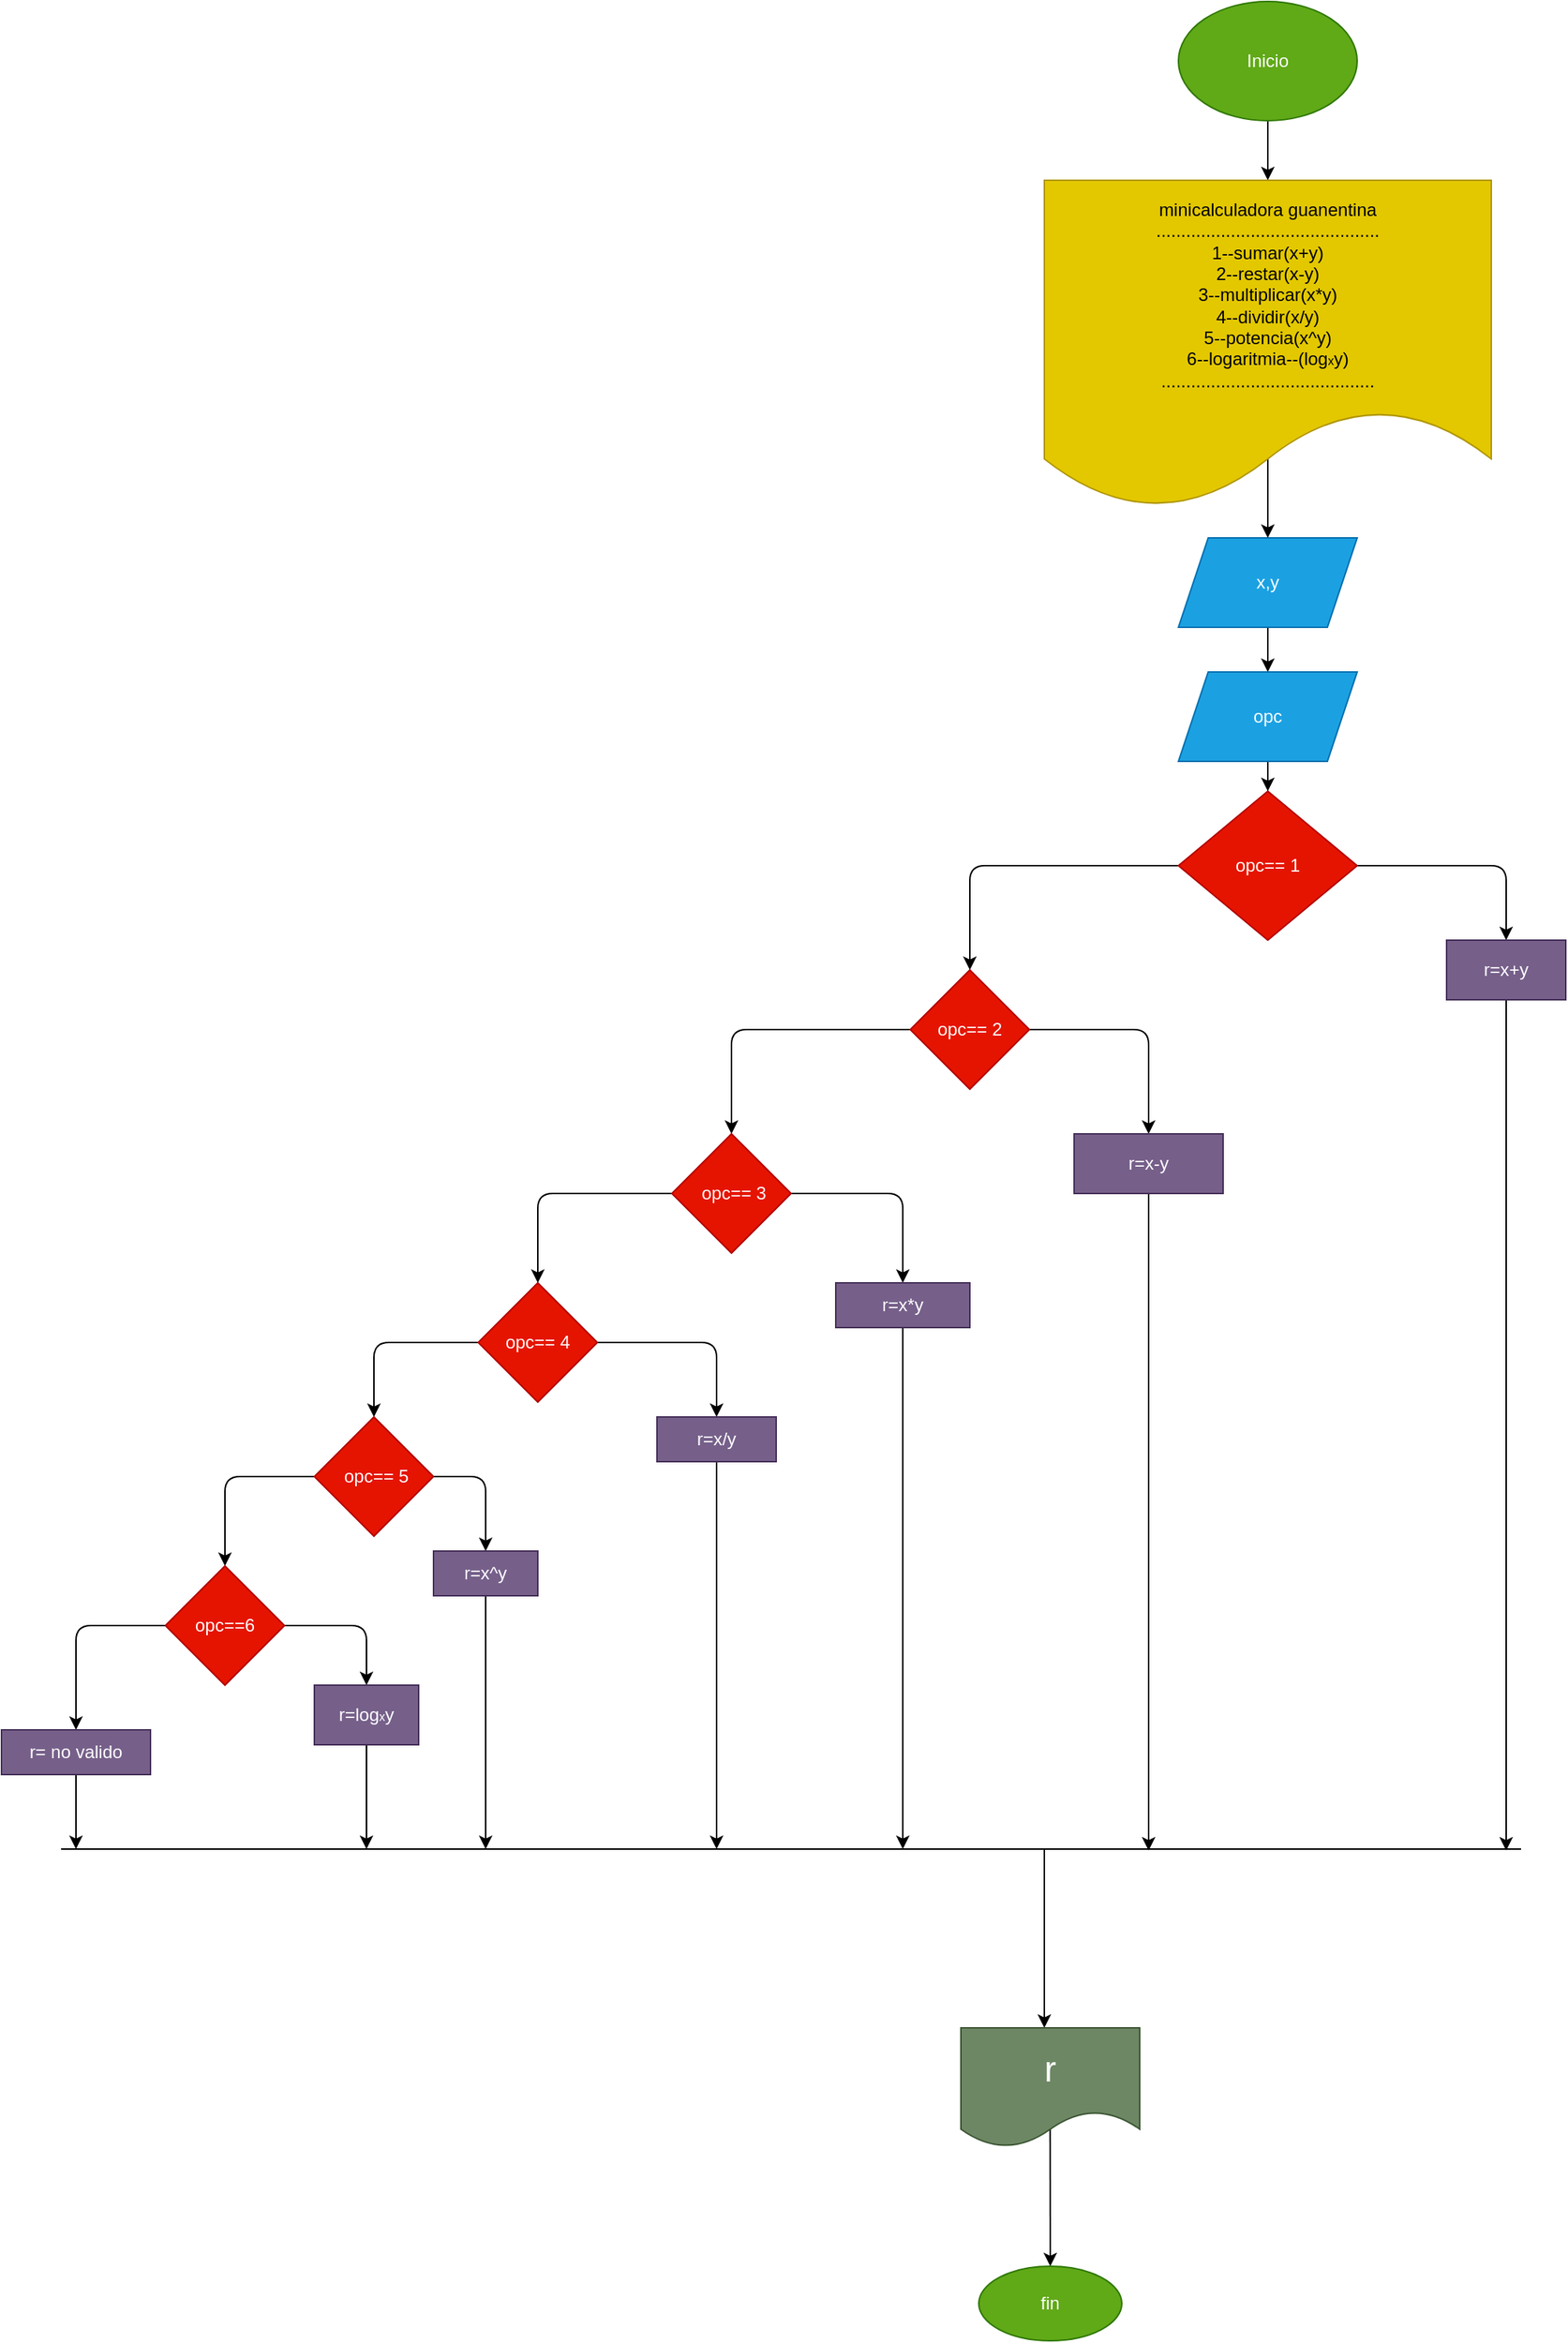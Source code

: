 <mxfile>
    <diagram id="Vm9IRVgdkw_kzpAxBfqd" name="Página-1">
        <mxGraphModel dx="1406" dy="1677" grid="1" gridSize="10" guides="1" tooltips="1" connect="1" arrows="1" fold="1" page="1" pageScale="1" pageWidth="827" pageHeight="1169" math="0" shadow="0">
            <root>
                <mxCell id="0"/>
                <mxCell id="1" parent="0"/>
                <mxCell id="56" value="" style="edgeStyle=none;html=1;" parent="1" source="3" target="55" edge="1">
                    <mxGeometry relative="1" as="geometry"/>
                </mxCell>
                <mxCell id="3" value="Inicio" style="ellipse;whiteSpace=wrap;html=1;fillColor=#60a917;fontColor=#ffffff;strokeColor=#2D7600;" parent="1" vertex="1">
                    <mxGeometry x="440" y="-30" width="120" height="80" as="geometry"/>
                </mxCell>
                <mxCell id="22" value="" style="edgeStyle=none;html=1;" parent="1" source="8" target="21" edge="1">
                    <mxGeometry relative="1" as="geometry"/>
                </mxCell>
                <mxCell id="8" value="x,y" style="shape=parallelogram;perimeter=parallelogramPerimeter;whiteSpace=wrap;html=1;fixedSize=1;fillColor=#1ba1e2;fontColor=#ffffff;strokeColor=#006EAF;" parent="1" vertex="1">
                    <mxGeometry x="440" y="330" width="120" height="60" as="geometry"/>
                </mxCell>
                <mxCell id="27" style="edgeStyle=none;html=1;entryX=0.5;entryY=0;entryDx=0;entryDy=0;" parent="1" source="12" target="14" edge="1">
                    <mxGeometry relative="1" as="geometry">
                        <mxPoint x="660" y="550" as="targetPoint"/>
                        <Array as="points">
                            <mxPoint x="660" y="550"/>
                        </Array>
                    </mxGeometry>
                </mxCell>
                <mxCell id="29" value="" style="edgeStyle=none;html=1;" parent="1" source="12" target="28" edge="1">
                    <mxGeometry relative="1" as="geometry">
                        <Array as="points">
                            <mxPoint x="300" y="550"/>
                        </Array>
                    </mxGeometry>
                </mxCell>
                <mxCell id="12" value="opc== 1" style="rhombus;whiteSpace=wrap;html=1;fillColor=#e51400;fontColor=#ffffff;strokeColor=#B20000;" parent="1" vertex="1">
                    <mxGeometry x="440" y="500" width="120" height="100" as="geometry"/>
                </mxCell>
                <mxCell id="58" style="edgeStyle=none;html=1;" parent="1" source="14" edge="1">
                    <mxGeometry relative="1" as="geometry">
                        <mxPoint x="660" y="1211" as="targetPoint"/>
                    </mxGeometry>
                </mxCell>
                <mxCell id="14" value="r=x+y" style="whiteSpace=wrap;html=1;fillColor=#76608a;fontColor=#ffffff;strokeColor=#432D57;" parent="1" vertex="1">
                    <mxGeometry x="620" y="600" width="80" height="40" as="geometry"/>
                </mxCell>
                <mxCell id="38" value="" style="edgeStyle=none;html=1;" parent="1" source="16" target="37" edge="1">
                    <mxGeometry relative="1" as="geometry">
                        <Array as="points">
                            <mxPoint x="130" y="870"/>
                        </Array>
                    </mxGeometry>
                </mxCell>
                <mxCell id="40" value="" style="edgeStyle=none;html=1;" parent="1" source="16" target="39" edge="1">
                    <mxGeometry relative="1" as="geometry">
                        <Array as="points">
                            <mxPoint x="-100" y="870"/>
                        </Array>
                    </mxGeometry>
                </mxCell>
                <mxCell id="16" value="opc== 4" style="rhombus;whiteSpace=wrap;html=1;fillColor=#e51400;fontColor=#ffffff;strokeColor=#B20000;" parent="1" vertex="1">
                    <mxGeometry x="-30" y="830" width="80" height="80" as="geometry"/>
                </mxCell>
                <mxCell id="24" value="" style="edgeStyle=none;html=1;entryX=0.5;entryY=0;entryDx=0;entryDy=0;" parent="1" source="21" target="12" edge="1">
                    <mxGeometry relative="1" as="geometry">
                        <mxPoint x="500" y="500" as="targetPoint"/>
                    </mxGeometry>
                </mxCell>
                <mxCell id="21" value="opc" style="shape=parallelogram;perimeter=parallelogramPerimeter;whiteSpace=wrap;html=1;fixedSize=1;fillColor=#1ba1e2;fontColor=#ffffff;strokeColor=#006EAF;" parent="1" vertex="1">
                    <mxGeometry x="440" y="420" width="120" height="60" as="geometry"/>
                </mxCell>
                <mxCell id="31" value="" style="edgeStyle=none;html=1;" parent="1" source="28" target="30" edge="1">
                    <mxGeometry relative="1" as="geometry">
                        <Array as="points">
                            <mxPoint x="420" y="660"/>
                        </Array>
                    </mxGeometry>
                </mxCell>
                <mxCell id="33" value="" style="edgeStyle=none;html=1;" parent="1" source="28" target="32" edge="1">
                    <mxGeometry relative="1" as="geometry">
                        <Array as="points">
                            <mxPoint x="140" y="660"/>
                        </Array>
                    </mxGeometry>
                </mxCell>
                <mxCell id="28" value="opc== 2" style="rhombus;whiteSpace=wrap;html=1;fillColor=#e51400;fontColor=#ffffff;strokeColor=#B20000;" parent="1" vertex="1">
                    <mxGeometry x="260" y="620" width="80" height="80" as="geometry"/>
                </mxCell>
                <mxCell id="54" style="edgeStyle=none;html=1;" parent="1" source="30" edge="1">
                    <mxGeometry relative="1" as="geometry">
                        <mxPoint x="420" y="1211" as="targetPoint"/>
                    </mxGeometry>
                </mxCell>
                <mxCell id="30" value="r=x-y" style="whiteSpace=wrap;html=1;fillColor=#76608a;fontColor=#ffffff;strokeColor=#432D57;" parent="1" vertex="1">
                    <mxGeometry x="370" y="730" width="100" height="40" as="geometry"/>
                </mxCell>
                <mxCell id="35" value="" style="edgeStyle=none;html=1;" parent="1" source="32" target="34" edge="1">
                    <mxGeometry relative="1" as="geometry">
                        <Array as="points">
                            <mxPoint x="255" y="770"/>
                        </Array>
                    </mxGeometry>
                </mxCell>
                <mxCell id="36" style="edgeStyle=none;html=1;entryX=0.5;entryY=0;entryDx=0;entryDy=0;" parent="1" source="32" target="16" edge="1">
                    <mxGeometry relative="1" as="geometry">
                        <mxPoint x="20" y="770" as="targetPoint"/>
                        <Array as="points">
                            <mxPoint x="10" y="770"/>
                        </Array>
                    </mxGeometry>
                </mxCell>
                <mxCell id="32" value="&amp;nbsp;opc== 3" style="rhombus;whiteSpace=wrap;html=1;fillColor=#e51400;fontColor=#ffffff;strokeColor=#B20000;" parent="1" vertex="1">
                    <mxGeometry x="100" y="730" width="80" height="80" as="geometry"/>
                </mxCell>
                <mxCell id="53" style="edgeStyle=none;html=1;" parent="1" source="34" edge="1">
                    <mxGeometry relative="1" as="geometry">
                        <mxPoint x="255" y="1210" as="targetPoint"/>
                    </mxGeometry>
                </mxCell>
                <mxCell id="34" value="r=x*y" style="whiteSpace=wrap;html=1;fillColor=#76608a;fontColor=#ffffff;strokeColor=#432D57;" parent="1" vertex="1">
                    <mxGeometry x="210" y="830" width="90" height="30" as="geometry"/>
                </mxCell>
                <mxCell id="51" style="edgeStyle=none;html=1;" parent="1" source="37" edge="1">
                    <mxGeometry relative="1" as="geometry">
                        <mxPoint x="130" y="1210" as="targetPoint"/>
                    </mxGeometry>
                </mxCell>
                <mxCell id="37" value="r=x/y" style="whiteSpace=wrap;html=1;fillColor=#76608a;fontColor=#ffffff;strokeColor=#432D57;" parent="1" vertex="1">
                    <mxGeometry x="90" y="920" width="80" height="30" as="geometry"/>
                </mxCell>
                <mxCell id="42" value="" style="edgeStyle=none;html=1;" parent="1" source="39" target="41" edge="1">
                    <mxGeometry relative="1" as="geometry">
                        <Array as="points">
                            <mxPoint x="-25" y="960"/>
                        </Array>
                    </mxGeometry>
                </mxCell>
                <mxCell id="44" value="" style="edgeStyle=none;html=1;" parent="1" source="39" target="43" edge="1">
                    <mxGeometry relative="1" as="geometry">
                        <Array as="points">
                            <mxPoint x="-200" y="960"/>
                        </Array>
                    </mxGeometry>
                </mxCell>
                <mxCell id="39" value="&amp;nbsp;opc== 5" style="rhombus;whiteSpace=wrap;html=1;fillColor=#e51400;fontColor=#ffffff;strokeColor=#B20000;" parent="1" vertex="1">
                    <mxGeometry x="-140" y="920" width="80" height="80" as="geometry"/>
                </mxCell>
                <mxCell id="50" style="edgeStyle=none;html=1;" parent="1" source="41" edge="1">
                    <mxGeometry relative="1" as="geometry">
                        <mxPoint x="-25" y="1210" as="targetPoint"/>
                    </mxGeometry>
                </mxCell>
                <mxCell id="41" value="r=x^y" style="whiteSpace=wrap;html=1;fillColor=#76608a;fontColor=#ffffff;strokeColor=#432D57;" parent="1" vertex="1">
                    <mxGeometry x="-60" y="1010" width="70" height="30" as="geometry"/>
                </mxCell>
                <mxCell id="48" value="" style="edgeStyle=none;html=1;" parent="1" source="43" target="47" edge="1">
                    <mxGeometry relative="1" as="geometry">
                        <Array as="points">
                            <mxPoint x="-105" y="1060"/>
                        </Array>
                    </mxGeometry>
                </mxCell>
                <mxCell id="69" value="" style="edgeStyle=none;html=1;entryX=0.5;entryY=0;entryDx=0;entryDy=0;" parent="1" source="43" target="70" edge="1">
                    <mxGeometry relative="1" as="geometry">
                        <mxPoint x="-380" y="1060" as="targetPoint"/>
                        <Array as="points">
                            <mxPoint x="-300" y="1060"/>
                        </Array>
                    </mxGeometry>
                </mxCell>
                <mxCell id="43" value="&amp;nbsp;opc==6&amp;nbsp;" style="rhombus;whiteSpace=wrap;html=1;fillColor=#e51400;fontColor=#ffffff;strokeColor=#B20000;" parent="1" vertex="1">
                    <mxGeometry x="-240" y="1020" width="80" height="80" as="geometry"/>
                </mxCell>
                <mxCell id="49" style="edgeStyle=none;html=1;" parent="1" source="47" edge="1">
                    <mxGeometry relative="1" as="geometry">
                        <mxPoint x="-105" y="1210" as="targetPoint"/>
                    </mxGeometry>
                </mxCell>
                <mxCell id="47" value="r=log&lt;font style=&quot;font-size: 8px;&quot;&gt;x&lt;/font&gt;y" style="whiteSpace=wrap;html=1;fillColor=#76608a;fontColor=#ffffff;strokeColor=#432D57;" parent="1" vertex="1">
                    <mxGeometry x="-140" y="1100" width="70" height="40" as="geometry"/>
                </mxCell>
                <mxCell id="57" value="" style="edgeStyle=none;html=1;exitX=0.5;exitY=0.845;exitDx=0;exitDy=0;exitPerimeter=0;" parent="1" source="55" target="8" edge="1">
                    <mxGeometry relative="1" as="geometry"/>
                </mxCell>
                <mxCell id="55" value="minicalculadora guanentina&lt;br&gt;.............................................&lt;br&gt;1--sumar(x+y)&lt;br&gt;2--restar(x-y)&lt;br&gt;3--multiplicar(x*y)&lt;br&gt;4--dividir(x/y)&lt;br&gt;5--potencia(x^y)&lt;br&gt;6--logaritmia--(log&lt;font style=&quot;font-size: 8px;&quot;&gt;x&lt;/font&gt;y)&lt;br&gt;...........................................&lt;br&gt;" style="shape=document;whiteSpace=wrap;html=1;boundedLbl=1;fillColor=#e3c800;fontColor=#000000;strokeColor=#B09500;" parent="1" vertex="1">
                    <mxGeometry x="350" y="90" width="300" height="220" as="geometry"/>
                </mxCell>
                <mxCell id="59" value="" style="endArrow=none;html=1;" parent="1" edge="1">
                    <mxGeometry width="50" height="50" relative="1" as="geometry">
                        <mxPoint x="-310" y="1210" as="sourcePoint"/>
                        <mxPoint x="670" y="1210" as="targetPoint"/>
                    </mxGeometry>
                </mxCell>
                <mxCell id="60" value="" style="endArrow=classic;html=1;" parent="1" edge="1">
                    <mxGeometry width="50" height="50" relative="1" as="geometry">
                        <mxPoint x="350" y="1210" as="sourcePoint"/>
                        <mxPoint x="350" y="1330" as="targetPoint"/>
                    </mxGeometry>
                </mxCell>
                <mxCell id="67" value="" style="edgeStyle=none;html=1;exitX=0.499;exitY=0.841;exitDx=0;exitDy=0;exitPerimeter=0;" parent="1" source="62" target="66" edge="1">
                    <mxGeometry relative="1" as="geometry"/>
                </mxCell>
                <mxCell id="62" value="&lt;font style=&quot;font-size: 24px;&quot;&gt;r&lt;/font&gt;" style="shape=document;whiteSpace=wrap;html=1;boundedLbl=1;fillColor=#6d8764;fontColor=#ffffff;strokeColor=#3A5431;" parent="1" vertex="1">
                    <mxGeometry x="294" y="1330" width="120" height="80" as="geometry"/>
                </mxCell>
                <mxCell id="66" value="fin" style="ellipse;whiteSpace=wrap;html=1;fillColor=#60a917;strokeColor=#2D7600;fontColor=#ffffff;" parent="1" vertex="1">
                    <mxGeometry x="306" y="1490" width="96" height="50" as="geometry"/>
                </mxCell>
                <mxCell id="72" style="edgeStyle=none;html=1;" edge="1" parent="1" source="70">
                    <mxGeometry relative="1" as="geometry">
                        <mxPoint x="-300" y="1210" as="targetPoint"/>
                    </mxGeometry>
                </mxCell>
                <mxCell id="70" value="r= no valido" style="whiteSpace=wrap;html=1;fillColor=#76608a;strokeColor=#432D57;fontColor=#ffffff;" parent="1" vertex="1">
                    <mxGeometry x="-350" y="1130" width="100" height="30" as="geometry"/>
                </mxCell>
            </root>
        </mxGraphModel>
    </diagram>
</mxfile>